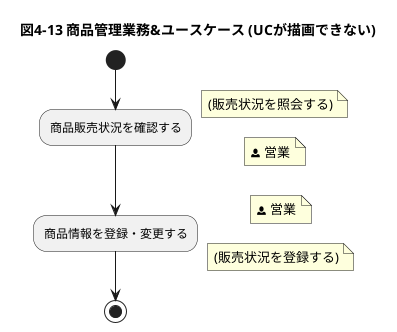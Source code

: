 @startuml
title 図4-13 商品管理業務&ユースケース (UCが描画できない)
start
:商品販売状況を確認する;
note right: (販売状況を照会する)
note right: <&person> 営業
:商品情報を登録・変更する;
note right: <&person> 営業
note right: (販売状況を登録する)
stop
@end